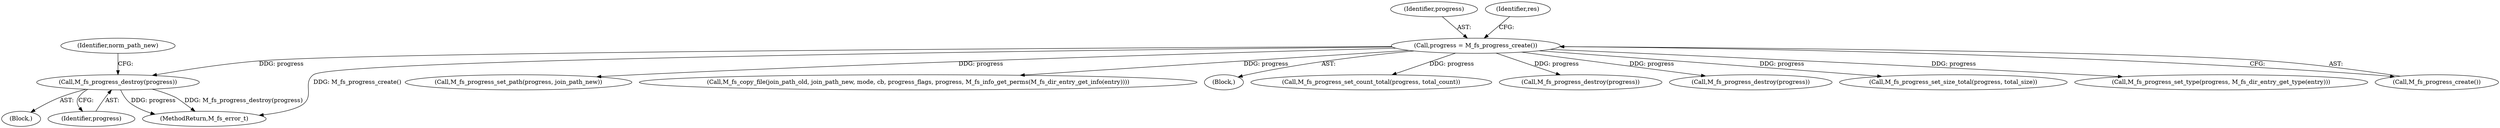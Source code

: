 digraph "0_mstdlib_db124b8f607dd0a40a9aef2d4d468fad433522a7_0@pointer" {
"1000271" [label="(Call,M_fs_progress_destroy(progress))"];
"1000232" [label="(Call,progress = M_fs_progress_create())"];
"1000448" [label="(Call,M_fs_progress_set_path(progress, join_path_new))"];
"1000511" [label="(Call,M_fs_copy_file(join_path_old, join_path_new, mode, cb, progress_flags, progress, M_fs_info_get_perms(M_fs_dir_entry_get_info(entry))))"];
"1000119" [label="(Block,)"];
"1000271" [label="(Call,M_fs_progress_destroy(progress))"];
"1000232" [label="(Call,progress = M_fs_progress_create())"];
"1000233" [label="(Identifier,progress)"];
"1000401" [label="(Call,M_fs_progress_set_count_total(progress, total_count))"];
"1000274" [label="(Identifier,norm_path_new)"];
"1000601" [label="(Call,M_fs_progress_destroy(progress))"];
"1000252" [label="(Call,M_fs_progress_destroy(progress))"];
"1000270" [label="(Block,)"];
"1000272" [label="(Identifier,progress)"];
"1000236" [label="(Identifier,res)"];
"1000393" [label="(Call,M_fs_progress_set_size_total(progress, total_size))"];
"1000536" [label="(Call,M_fs_progress_set_type(progress, M_fs_dir_entry_get_type(entry)))"];
"1000234" [label="(Call,M_fs_progress_create())"];
"1000609" [label="(MethodReturn,M_fs_error_t)"];
"1000271" -> "1000270"  [label="AST: "];
"1000271" -> "1000272"  [label="CFG: "];
"1000272" -> "1000271"  [label="AST: "];
"1000274" -> "1000271"  [label="CFG: "];
"1000271" -> "1000609"  [label="DDG: progress"];
"1000271" -> "1000609"  [label="DDG: M_fs_progress_destroy(progress)"];
"1000232" -> "1000271"  [label="DDG: progress"];
"1000232" -> "1000119"  [label="AST: "];
"1000232" -> "1000234"  [label="CFG: "];
"1000233" -> "1000232"  [label="AST: "];
"1000234" -> "1000232"  [label="AST: "];
"1000236" -> "1000232"  [label="CFG: "];
"1000232" -> "1000609"  [label="DDG: M_fs_progress_create()"];
"1000232" -> "1000252"  [label="DDG: progress"];
"1000232" -> "1000393"  [label="DDG: progress"];
"1000232" -> "1000401"  [label="DDG: progress"];
"1000232" -> "1000448"  [label="DDG: progress"];
"1000232" -> "1000511"  [label="DDG: progress"];
"1000232" -> "1000536"  [label="DDG: progress"];
"1000232" -> "1000601"  [label="DDG: progress"];
}
